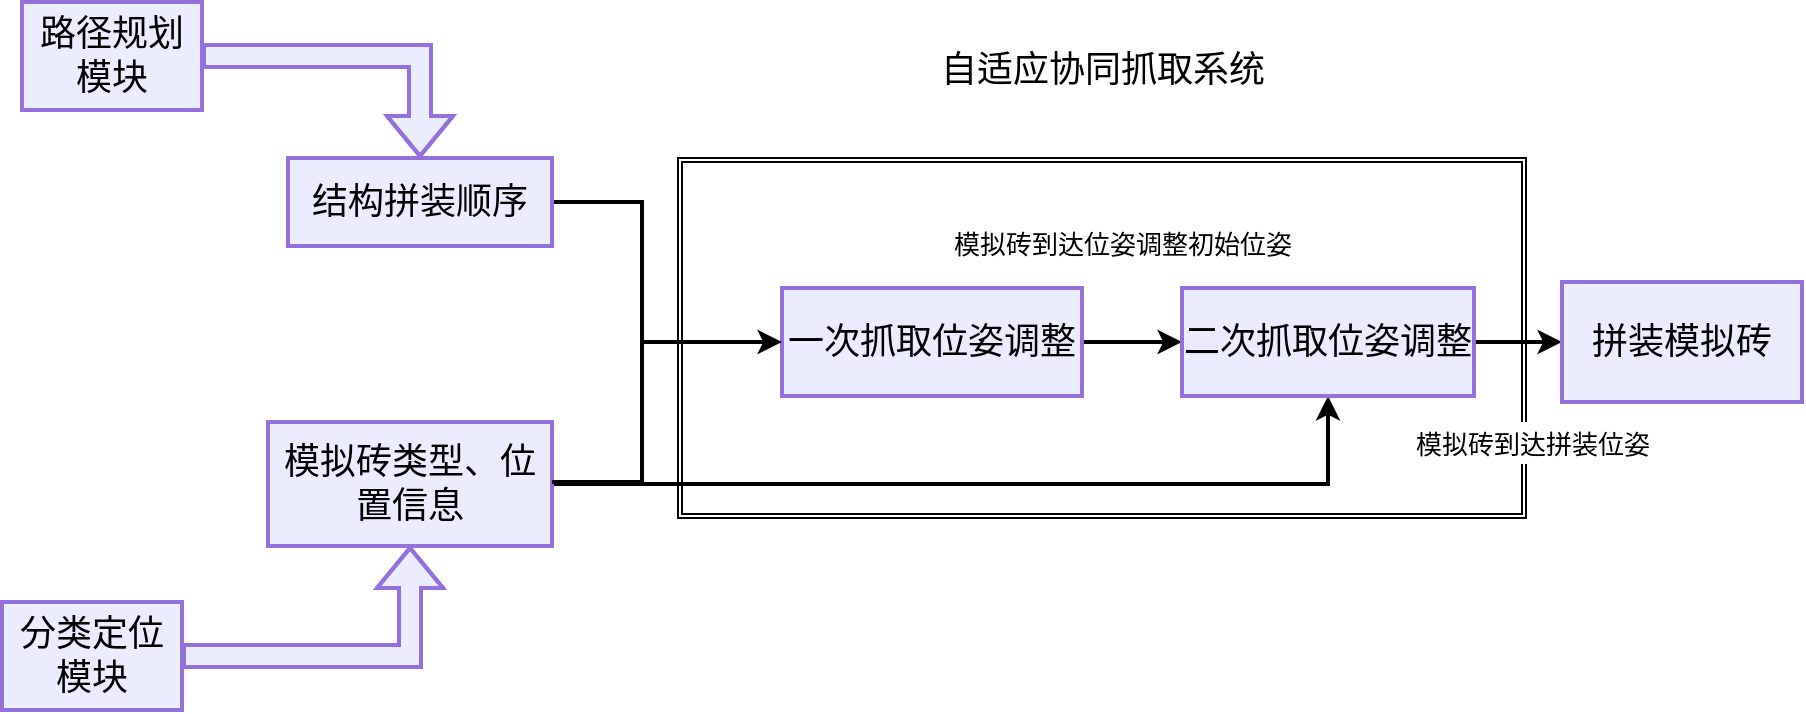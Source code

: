 <mxfile version="27.0.9">
  <diagram id="C5RBs43oDa-KdzZeNtuy" name="Page-1">
    <mxGraphModel dx="2362" dy="1997" grid="1" gridSize="10" guides="1" tooltips="1" connect="1" arrows="1" fold="1" page="1" pageScale="1" pageWidth="827" pageHeight="1169" math="0" shadow="0">
      <root>
        <mxCell id="WIyWlLk6GJQsqaUBKTNV-0" />
        <mxCell id="WIyWlLk6GJQsqaUBKTNV-1" parent="WIyWlLk6GJQsqaUBKTNV-0" />
        <mxCell id="d1ulREdzGkFlkCyW7pFy-38" value="" style="shape=ext;double=1;rounded=0;whiteSpace=wrap;html=1;fontFamily=Helvetica;fontSize=18;fontColor=default;labelBackgroundColor=default;strokeWidth=1;" vertex="1" parent="WIyWlLk6GJQsqaUBKTNV-1">
          <mxGeometry x="168" y="38" width="424" height="180" as="geometry" />
        </mxCell>
        <mxCell id="d1ulREdzGkFlkCyW7pFy-0" value="路径规划模块" style="whiteSpace=wrap;strokeWidth=2;strokeColor=light-dark(#9370db, #ededed);align=center;verticalAlign=middle;fontFamily=Helvetica;fontSize=18;fontColor=default;fillColor=light-dark(#ececff, #392f3f);" vertex="1" parent="WIyWlLk6GJQsqaUBKTNV-1">
          <mxGeometry x="-160" y="-40" width="90" height="54" as="geometry" />
        </mxCell>
        <mxCell id="d1ulREdzGkFlkCyW7pFy-28" style="edgeStyle=orthogonalEdgeStyle;rounded=0;orthogonalLoop=1;jettySize=auto;html=1;entryX=0.5;entryY=1;entryDx=0;entryDy=0;strokeWidth=2;" edge="1" parent="WIyWlLk6GJQsqaUBKTNV-1" source="d1ulREdzGkFlkCyW7pFy-2" target="d1ulREdzGkFlkCyW7pFy-10">
          <mxGeometry relative="1" as="geometry" />
        </mxCell>
        <mxCell id="d1ulREdzGkFlkCyW7pFy-2" value="模拟砖类型、位置信息" style="whiteSpace=wrap;strokeWidth=2;strokeColor=light-dark(#9370db, #ededed);align=center;verticalAlign=middle;fontFamily=Helvetica;fontSize=18;fontColor=default;fillColor=light-dark(#ececff, #392f3f);" vertex="1" parent="WIyWlLk6GJQsqaUBKTNV-1">
          <mxGeometry x="-37" y="170" width="142" height="62" as="geometry" />
        </mxCell>
        <mxCell id="d1ulREdzGkFlkCyW7pFy-27" value="" style="edgeStyle=orthogonalEdgeStyle;rounded=0;orthogonalLoop=1;jettySize=auto;html=1;strokeWidth=2;" edge="1" parent="WIyWlLk6GJQsqaUBKTNV-1" source="d1ulREdzGkFlkCyW7pFy-3" target="d1ulREdzGkFlkCyW7pFy-10">
          <mxGeometry relative="1" as="geometry" />
        </mxCell>
        <mxCell id="d1ulREdzGkFlkCyW7pFy-3" value="一次抓取位姿调整" style="whiteSpace=wrap;strokeWidth=2;strokeColor=light-dark(#9370db, #ededed);align=center;verticalAlign=middle;fontFamily=Helvetica;fontSize=18;fontColor=default;fillColor=light-dark(#ececff, #392f3f);" vertex="1" parent="WIyWlLk6GJQsqaUBKTNV-1">
          <mxGeometry x="220" y="103" width="150" height="54" as="geometry" />
        </mxCell>
        <mxCell id="d1ulREdzGkFlkCyW7pFy-30" value="" style="edgeStyle=orthogonalEdgeStyle;rounded=0;orthogonalLoop=1;jettySize=auto;html=1;strokeWidth=2;" edge="1" parent="WIyWlLk6GJQsqaUBKTNV-1" source="d1ulREdzGkFlkCyW7pFy-10" target="d1ulREdzGkFlkCyW7pFy-29">
          <mxGeometry relative="1" as="geometry" />
        </mxCell>
        <mxCell id="d1ulREdzGkFlkCyW7pFy-10" value="二次抓取位姿调整" style="whiteSpace=wrap;strokeWidth=2;strokeColor=light-dark(#9370db, #ededed);align=center;verticalAlign=middle;fontFamily=Helvetica;fontSize=18;fontColor=default;fillColor=light-dark(#ececff, #392f3f);" vertex="1" parent="WIyWlLk6GJQsqaUBKTNV-1">
          <mxGeometry x="420" y="103" width="146" height="54" as="geometry" />
        </mxCell>
        <mxCell id="d1ulREdzGkFlkCyW7pFy-21" value="" style="shape=flexArrow;endArrow=classic;html=1;rounded=0;strokeColor=light-dark(#9370db, #ededed);strokeWidth=2;align=center;verticalAlign=middle;fontFamily=Helvetica;fontSize=18;fontColor=default;fillColor=light-dark(#ececff, #392f3f);edgeStyle=orthogonalEdgeStyle;" edge="1" parent="WIyWlLk6GJQsqaUBKTNV-1" source="d1ulREdzGkFlkCyW7pFy-0" target="d1ulREdzGkFlkCyW7pFy-26">
          <mxGeometry width="50" height="50" relative="1" as="geometry">
            <mxPoint x="33.66" y="20" as="sourcePoint" />
            <mxPoint x="33.66" y="-20.0" as="targetPoint" />
          </mxGeometry>
        </mxCell>
        <mxCell id="d1ulREdzGkFlkCyW7pFy-22" value="分类定位模块" style="whiteSpace=wrap;strokeWidth=2;strokeColor=light-dark(#9370db, #ededed);align=center;verticalAlign=middle;fontFamily=Helvetica;fontSize=18;fontColor=default;fillColor=light-dark(#ececff, #392f3f);" vertex="1" parent="WIyWlLk6GJQsqaUBKTNV-1">
          <mxGeometry x="-170" y="260" width="90" height="54" as="geometry" />
        </mxCell>
        <mxCell id="d1ulREdzGkFlkCyW7pFy-31" value="" style="edgeStyle=orthogonalEdgeStyle;rounded=0;orthogonalLoop=1;jettySize=auto;html=1;strokeWidth=2;" edge="1" parent="WIyWlLk6GJQsqaUBKTNV-1" source="d1ulREdzGkFlkCyW7pFy-23" target="d1ulREdzGkFlkCyW7pFy-3">
          <mxGeometry relative="1" as="geometry" />
        </mxCell>
        <mxCell id="d1ulREdzGkFlkCyW7pFy-23" value="" style="strokeWidth=2;html=1;shape=mxgraph.flowchart.annotation_2;align=left;labelPosition=right;pointerEvents=1;rotation=-180;" vertex="1" parent="WIyWlLk6GJQsqaUBKTNV-1">
          <mxGeometry x="105" y="60" width="90" height="140" as="geometry" />
        </mxCell>
        <mxCell id="d1ulREdzGkFlkCyW7pFy-26" value="结构拼装顺序" style="whiteSpace=wrap;strokeWidth=2;strokeColor=light-dark(#9370db, #ededed);align=center;verticalAlign=middle;fontFamily=Helvetica;fontSize=18;fontColor=default;fillColor=light-dark(#ececff, #392f3f);" vertex="1" parent="WIyWlLk6GJQsqaUBKTNV-1">
          <mxGeometry x="-27" y="38" width="132" height="44" as="geometry" />
        </mxCell>
        <mxCell id="d1ulREdzGkFlkCyW7pFy-29" value="拼装模拟砖" style="whiteSpace=wrap;html=1;fontSize=18;fillColor=light-dark(#ececff, #392f3f);strokeColor=light-dark(#9370db, #ededed);strokeWidth=2;" vertex="1" parent="WIyWlLk6GJQsqaUBKTNV-1">
          <mxGeometry x="610" y="100" width="120" height="60" as="geometry" />
        </mxCell>
        <mxCell id="d1ulREdzGkFlkCyW7pFy-35" value="" style="shape=flexArrow;endArrow=classic;html=1;rounded=0;strokeColor=light-dark(#9370db, #ededed);strokeWidth=2;align=center;verticalAlign=middle;fontFamily=Helvetica;fontSize=18;fontColor=default;fillColor=light-dark(#ececff, #392f3f);edgeStyle=orthogonalEdgeStyle;entryX=0.5;entryY=1;entryDx=0;entryDy=0;" edge="1" parent="WIyWlLk6GJQsqaUBKTNV-1" source="d1ulREdzGkFlkCyW7pFy-22" target="d1ulREdzGkFlkCyW7pFy-2">
          <mxGeometry width="50" height="50" relative="1" as="geometry">
            <mxPoint x="49" y="341" as="sourcePoint" />
            <mxPoint x="-60" y="290" as="targetPoint" />
          </mxGeometry>
        </mxCell>
        <mxCell id="d1ulREdzGkFlkCyW7pFy-39" value="自适应协同抓取系统" style="text;html=1;align=center;verticalAlign=middle;resizable=0;points=[];autosize=1;strokeColor=none;fillColor=none;fontFamily=Helvetica;fontSize=18;fontColor=default;labelBackgroundColor=default;" vertex="1" parent="WIyWlLk6GJQsqaUBKTNV-1">
          <mxGeometry x="285" y="-26" width="190" height="40" as="geometry" />
        </mxCell>
        <mxCell id="d1ulREdzGkFlkCyW7pFy-40" value="&lt;font style=&quot;font-size: 13px;&quot;&gt;模拟砖到达位姿调整初始位姿&lt;/font&gt;" style="text;html=1;align=center;verticalAlign=middle;resizable=0;points=[];autosize=1;strokeColor=none;fillColor=none;fontFamily=Helvetica;fontSize=18;fontColor=default;labelBackgroundColor=default;" vertex="1" parent="WIyWlLk6GJQsqaUBKTNV-1">
          <mxGeometry x="295" y="60" width="190" height="40" as="geometry" />
        </mxCell>
        <mxCell id="d1ulREdzGkFlkCyW7pFy-41" value="&lt;font style=&quot;font-size: 13px;&quot;&gt;模拟砖到达拼装位姿&lt;/font&gt;" style="text;html=1;align=center;verticalAlign=middle;resizable=0;points=[];autosize=1;strokeColor=none;fillColor=none;fontFamily=Helvetica;fontSize=18;fontColor=default;labelBackgroundColor=default;" vertex="1" parent="WIyWlLk6GJQsqaUBKTNV-1">
          <mxGeometry x="525" y="160" width="140" height="40" as="geometry" />
        </mxCell>
      </root>
    </mxGraphModel>
  </diagram>
</mxfile>
